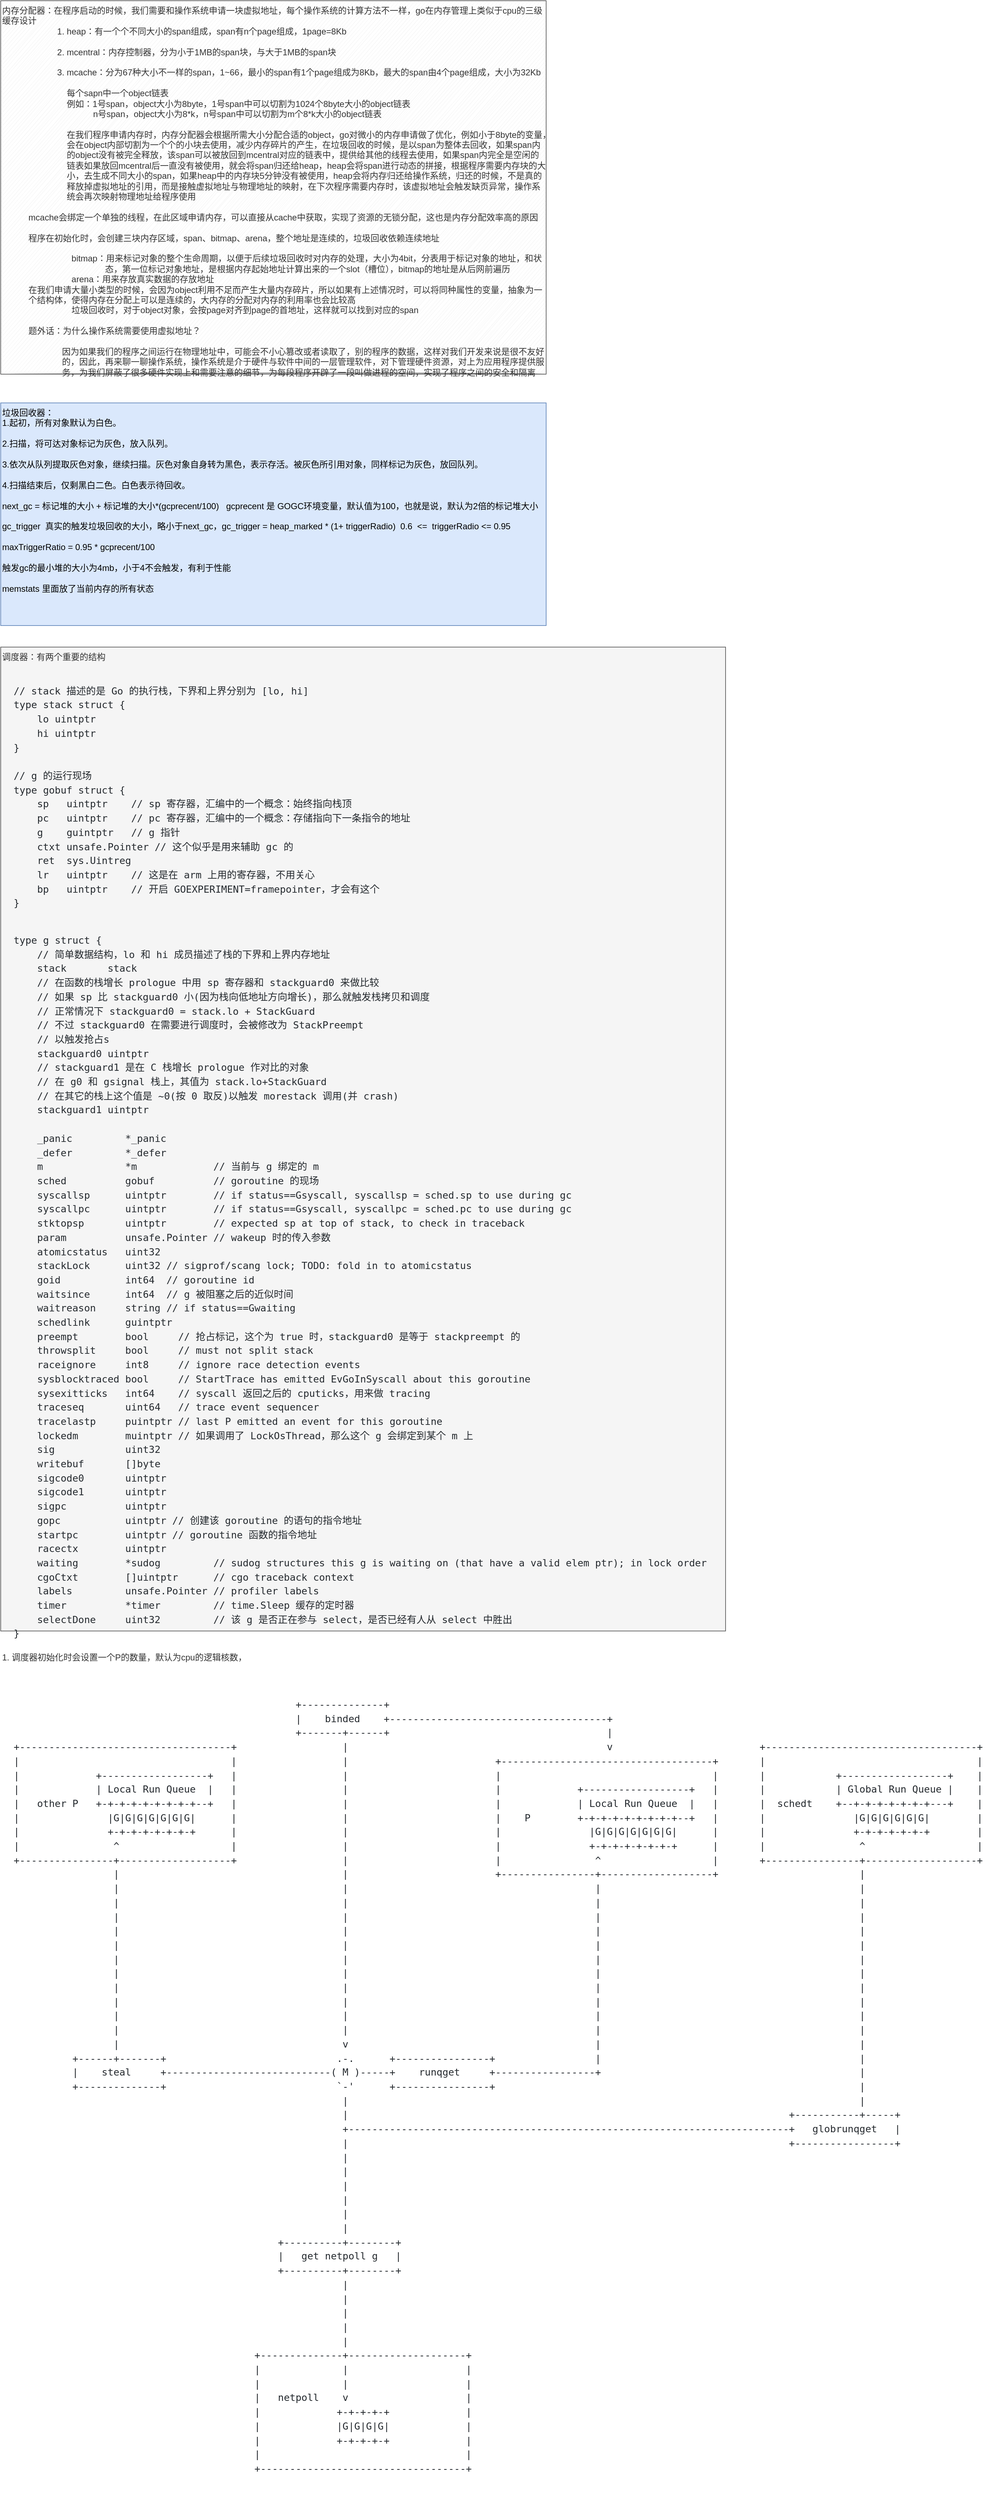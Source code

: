 <mxfile version="14.6.0" type="github">
  <diagram id="aqAW1wouMp0uY8OYH8Mo" name="第 1 页">
    <mxGraphModel dx="1694" dy="1091" grid="1" gridSize="10" guides="1" tooltips="1" connect="1" arrows="1" fold="1" page="1" pageScale="1" pageWidth="827" pageHeight="1169" math="0" shadow="0">
      <root>
        <mxCell id="0" />
        <mxCell id="1" parent="0" />
        <mxCell id="cLW0TqQUn3YsZ3kaBZDo-1" value="内存分配器：在程序启动的时候，我们需要和操作系统申请一块虚拟地址，每个操作系统的计算方法不一样，go在内存管理上类似于cpu的三级&lt;br&gt;缓存设计&lt;br&gt;&amp;nbsp; &amp;nbsp; &amp;nbsp; &amp;nbsp; &amp;nbsp; &amp;nbsp; &amp;nbsp; &amp;nbsp; &amp;nbsp; &amp;nbsp; &amp;nbsp; &amp;nbsp;1. heap：有一个个不同大小的span组成，span有n个page组成，1page=8Kb&lt;br&gt;&lt;br&gt;&amp;nbsp; &amp;nbsp; &amp;nbsp; &amp;nbsp; &amp;nbsp; &amp;nbsp; &amp;nbsp; &amp;nbsp; &amp;nbsp; &amp;nbsp; &amp;nbsp; &amp;nbsp;2. mcentral：内存控制器，分为小于1MB的span块，与大于1MB的span块&lt;br&gt;&lt;br&gt;&amp;nbsp; &amp;nbsp; &amp;nbsp; &amp;nbsp; &amp;nbsp; &amp;nbsp; &amp;nbsp; &amp;nbsp; &amp;nbsp; &amp;nbsp; &amp;nbsp; &amp;nbsp;3. mcache：分为67种大小不一样的span，1~66，最小的span有1个page组成为8Kb，最大的span由4个page组成，大小为32Kb&lt;br&gt;&lt;br&gt;&amp;nbsp; &amp;nbsp; &amp;nbsp; &amp;nbsp; &amp;nbsp; &amp;nbsp; &amp;nbsp; &amp;nbsp; &amp;nbsp; &amp;nbsp; &amp;nbsp; &amp;nbsp; &amp;nbsp; &amp;nbsp;每个sapn中一个object链表&lt;br&gt;&amp;nbsp; &amp;nbsp; &amp;nbsp; &amp;nbsp; &amp;nbsp; &amp;nbsp; &amp;nbsp; &amp;nbsp; &amp;nbsp; &amp;nbsp; &amp;nbsp; &amp;nbsp; &amp;nbsp; &amp;nbsp;例如：1号span，object大小为8byte，1号span中可以切割为1024个8byte大小的object链表&lt;br&gt;&amp;nbsp; &amp;nbsp; &amp;nbsp; &amp;nbsp; &amp;nbsp; &amp;nbsp; &amp;nbsp; &amp;nbsp; &amp;nbsp; &amp;nbsp; &amp;nbsp; &amp;nbsp; &amp;nbsp; &amp;nbsp; &amp;nbsp; &amp;nbsp; &amp;nbsp; &amp;nbsp; &amp;nbsp; n号span，object大小为8*k，n号span中可以切割为m个8*k大小的object链表&lt;br&gt;&lt;br&gt;&amp;nbsp; &amp;nbsp; &amp;nbsp; &amp;nbsp; &amp;nbsp; &amp;nbsp; &amp;nbsp; &amp;nbsp; &amp;nbsp; &amp;nbsp; &amp;nbsp; &amp;nbsp; &amp;nbsp; &amp;nbsp;在我们程序申请内存时，内存分配器会根据所需大小分配合适的object，go对微小的内存申请做了优化，例如小于8byte的变量，&lt;br&gt;&amp;nbsp; &amp;nbsp; &amp;nbsp; &amp;nbsp; &amp;nbsp; &amp;nbsp; &amp;nbsp; &amp;nbsp; &amp;nbsp; &amp;nbsp; &amp;nbsp; &amp;nbsp; &amp;nbsp; &amp;nbsp;会在object内部切割为一个个的小块去使用，减少内存碎片的产生，在垃圾回收的时候，是以span为整体去回收，如果span内&lt;br&gt;&amp;nbsp; &amp;nbsp; &amp;nbsp; &amp;nbsp; &amp;nbsp; &amp;nbsp; &amp;nbsp; &amp;nbsp; &amp;nbsp; &amp;nbsp; &amp;nbsp; &amp;nbsp; &amp;nbsp; &amp;nbsp;的object没有被完全释放，该span可以被放回到mcentral对应的链表中，提供给其他的线程去使用，如果span内完全是空闲的&lt;br&gt;&amp;nbsp; &amp;nbsp; &amp;nbsp; &amp;nbsp; &amp;nbsp; &amp;nbsp; &amp;nbsp; &amp;nbsp; &amp;nbsp; &amp;nbsp; &amp;nbsp; &amp;nbsp; &amp;nbsp; &amp;nbsp;链表如果放回mcentral后一直没有被使用，就会将span归还给heap，heap会将span进行动态的拼接，根据程序需要内存块的大&lt;br&gt;&amp;nbsp; &amp;nbsp; &amp;nbsp; &amp;nbsp; &amp;nbsp; &amp;nbsp; &amp;nbsp; &amp;nbsp; &amp;nbsp; &amp;nbsp; &amp;nbsp; &amp;nbsp; &amp;nbsp; &amp;nbsp;小，去生成不同大小的span，如果heap中的内存块5分钟没有被使用，heap会将内存归还给操作系统，归还的时候，不是真的&lt;br&gt;&amp;nbsp; &amp;nbsp; &amp;nbsp; &amp;nbsp; &amp;nbsp; &amp;nbsp; &amp;nbsp; &amp;nbsp; &amp;nbsp; &amp;nbsp; &amp;nbsp; &amp;nbsp; &amp;nbsp; &amp;nbsp;释放掉虚拟地址的引用，而是接触虚拟地址与物理地址的映射，在下次程序需要内存时，该虚拟地址会触发缺页异常，操作系&lt;br&gt;&amp;nbsp; &amp;nbsp; &amp;nbsp; &amp;nbsp; &amp;nbsp; &amp;nbsp; &amp;nbsp; &amp;nbsp; &amp;nbsp; &amp;nbsp; &amp;nbsp; &amp;nbsp; &amp;nbsp; &amp;nbsp;统会再次映射物理地址给程序使用&lt;br&gt;&amp;nbsp; &amp;nbsp; &amp;nbsp; &amp;nbsp; &amp;nbsp; &amp;nbsp;&lt;br&gt;&amp;nbsp; &amp;nbsp; &amp;nbsp; &amp;nbsp; &amp;nbsp; &amp;nbsp;mcache会绑定一个单独的线程，在此区域申请内存，可以直接从cache中获取，实现了资源的无锁分配，这也是内存分配效率高的原因&lt;br&gt;&amp;nbsp; &amp;nbsp; &amp;nbsp; &amp;nbsp; &amp;nbsp; &amp;nbsp;&lt;br&gt;&amp;nbsp; &amp;nbsp; &amp;nbsp; &amp;nbsp; &amp;nbsp; &amp;nbsp;程序在初始化时，会创建三块内存区域，span、bitmap、arena，整个地址是连续的，垃圾回收依赖连续地址&lt;br&gt;&amp;nbsp; &amp;nbsp; &amp;nbsp; &amp;nbsp; &amp;nbsp; &amp;nbsp; &amp;nbsp; &amp;nbsp; &amp;nbsp; &amp;nbsp; &amp;nbsp; &amp;nbsp; &amp;nbsp;&lt;br&gt;&amp;nbsp; &amp;nbsp; &amp;nbsp; &amp;nbsp; &amp;nbsp; &amp;nbsp; &amp;nbsp; &amp;nbsp; &amp;nbsp; &amp;nbsp; &amp;nbsp; &amp;nbsp; &amp;nbsp; &amp;nbsp; &amp;nbsp;bitmap：用来标记对象的整个生命周期，以便于后续垃圾回收时对内存的处理，大小为4bit，分表用于标记对象的地址，和状&lt;br&gt;&amp;nbsp; &amp;nbsp; &amp;nbsp; &amp;nbsp; &amp;nbsp; &amp;nbsp; &amp;nbsp; &amp;nbsp; &amp;nbsp; &amp;nbsp; &amp;nbsp; &amp;nbsp; &amp;nbsp; &amp;nbsp; &amp;nbsp; &amp;nbsp; &amp;nbsp; &amp;nbsp; &amp;nbsp; &amp;nbsp; &amp;nbsp; &amp;nbsp;态，第一位标记对象地址，是根据内存起始地址计算出来的一个slot（槽位），bitmap的地址是从后网前遍历&lt;br&gt;&amp;nbsp; &amp;nbsp; &amp;nbsp; &amp;nbsp; &amp;nbsp; &amp;nbsp; &amp;nbsp; &amp;nbsp; &amp;nbsp; &amp;nbsp; &amp;nbsp; &amp;nbsp; &amp;nbsp; &amp;nbsp; &amp;nbsp;arena：用来存放真实数据的存放地址&lt;br&gt;&amp;nbsp; &amp;nbsp; &amp;nbsp; &amp;nbsp; &amp;nbsp; &amp;nbsp;在我们申请大量小类型的时候，会因为object利用不足而产生大量内存碎片，所以如果有上述情况时，可以将同种属性的变量，抽象为一&lt;br&gt;&amp;nbsp; &amp;nbsp; &amp;nbsp; &amp;nbsp; &amp;nbsp; &amp;nbsp;个结构体，使得内存在分配上可以是连续的，大内存的分配对内存的利用率也会比较高&lt;br&gt;&amp;nbsp; &amp;nbsp; &amp;nbsp; &amp;nbsp; &amp;nbsp; &amp;nbsp; &amp;nbsp; &amp;nbsp; &amp;nbsp; &amp;nbsp; &amp;nbsp; &amp;nbsp; &amp;nbsp; &amp;nbsp; &amp;nbsp;垃圾回收时，对于object对象，会按page对齐到page的首地址，这样就可以找到对应的span&lt;br&gt;&lt;br&gt;&amp;nbsp; &amp;nbsp; &amp;nbsp; &amp;nbsp; &amp;nbsp; &amp;nbsp;题外话：为什么操作系统需要使用虚拟地址？&lt;br&gt;&lt;br&gt;&amp;nbsp; &amp;nbsp; &amp;nbsp; &amp;nbsp; &amp;nbsp; &amp;nbsp; &amp;nbsp; &amp;nbsp; &amp;nbsp; &amp;nbsp; &amp;nbsp; &amp;nbsp; &amp;nbsp;因为如果我们的程序之间运行在物理地址中，可能会不小心篡改或者读取了，别的程序的数据，这样对我们开发来说是很不友好&lt;br&gt;&amp;nbsp; &amp;nbsp; &amp;nbsp; &amp;nbsp; &amp;nbsp; &amp;nbsp; &amp;nbsp; &amp;nbsp; &amp;nbsp; &amp;nbsp; &amp;nbsp; &amp;nbsp; &amp;nbsp;的，因此，再来聊一聊操作系统，操作系统是介于硬件与软件中间的一层管理软件，对下管理硬件资源，对上为应用程序提供服&lt;br&gt;&amp;nbsp; &amp;nbsp; &amp;nbsp; &amp;nbsp; &amp;nbsp; &amp;nbsp; &amp;nbsp; &amp;nbsp; &amp;nbsp; &amp;nbsp; &amp;nbsp; &amp;nbsp; &amp;nbsp;务，为我们屏蔽了很多硬件实现上和需要注意的细节，为每段程序开辟了一段叫做进程的空间，实现了程序之间的安全和隔离" style="text;align=left;verticalAlign=top;resizable=1;points=[];autosize=1;strokeWidth=1;perimeterSpacing=0;labelBorderColor=none;labelBackgroundColor=none;html=1;fillOpacity=100;fillColor=#f5f5f5;strokeColor=#666666;rounded=0;shadow=0;glass=0;sketch=1;fontColor=#333333;" parent="1" vertex="1">
          <mxGeometry x="40" y="40" width="760" height="520" as="geometry" />
        </mxCell>
        <mxCell id="cLW0TqQUn3YsZ3kaBZDo-2" value="垃圾回收器：&lt;br&gt;&lt;div&gt;1.起初，所有对象默认为白色。&lt;/div&gt;&lt;div&gt;&lt;br&gt;&lt;/div&gt;&lt;div&gt;2.扫描，将可达对象标记为灰色，放入队列。&lt;/div&gt;&lt;div&gt;&lt;br&gt;&lt;/div&gt;&lt;div&gt;3.依次从队列提取灰色对象，继续扫描。&lt;span&gt;灰色对象自身转为黑色，表示存活。&lt;/span&gt;&lt;span&gt;被灰色所引用对象，同样标记为灰色，放回队列。&lt;/span&gt;&lt;/div&gt;&lt;div&gt;&lt;br&gt;&lt;/div&gt;&lt;div&gt;4.扫描结束后，仅剩黑白二色。白色表示待回收。&lt;/div&gt;&lt;div&gt;&lt;br&gt;&lt;/div&gt;&lt;div&gt;next_gc = 标记堆的大小 + 标记堆的大小*(gcprecent/100)&amp;nbsp; &amp;nbsp;gcprecent 是 GOGC环境变量，默认值为100，也就是说，默认为2倍的标记堆大小&lt;/div&gt;&lt;div&gt;&lt;br&gt;&lt;/div&gt;&lt;div&gt;gc_trigger&amp;nbsp; 真实的触发垃圾回收的大小，略小于next_gc，gc_trigger = heap_marked * (1+ triggerRadio)&amp;nbsp; 0.6&amp;nbsp; &amp;lt;=&amp;nbsp; triggerRadio &amp;lt;= 0.95&lt;/div&gt;&lt;div&gt;&lt;br&gt;&lt;/div&gt;&lt;div&gt;maxTriggerRatio = 0.95 * gcprecent/100&lt;/div&gt;&lt;div&gt;&lt;br&gt;&lt;/div&gt;&lt;div&gt;触发gc的最小堆的大小为4mb，小于4不会触发，有利于性能&lt;/div&gt;&lt;div&gt;&lt;br&gt;&lt;/div&gt;&lt;div&gt;memstats 里面放了当前内存的所有状态&lt;/div&gt;&lt;div&gt;&lt;br&gt;&lt;/div&gt;&lt;div&gt;&lt;br&gt;&lt;/div&gt;&lt;div&gt;&lt;br&gt;&lt;/div&gt;&lt;div&gt;&lt;br&gt;&lt;/div&gt;" style="text;html=1;align=left;verticalAlign=top;resizable=0;points=[];autosize=1;fillColor=#dae8fc;strokeColor=#6c8ebf;sketch=0;" parent="1" vertex="1">
          <mxGeometry x="40" y="600" width="760" height="310" as="geometry" />
        </mxCell>
        <mxCell id="cLW0TqQUn3YsZ3kaBZDo-3" value="调度器：有两个重要的结构&lt;br&gt;&lt;br&gt;&lt;pre style=&quot;box-sizing: border-box ; font-family: , &amp;#34;consolas&amp;#34; , &amp;#34;liberation mono&amp;#34; , &amp;#34;menlo&amp;#34; , monospace ; font-size: 13.6px ; margin-top: 0px ; margin-bottom: 0px ; overflow-wrap: normal ; padding: 16px ; overflow: auto ; line-height: 1.45 ; border-radius: 6px ; word-break: normal ; color: rgb(36 , 41 , 46)&quot;&gt;&lt;span class=&quot;pl-c&quot; style=&quot;box-sizing: border-box&quot;&gt;// stack 描述的是 Go 的执行栈，下界和上界分别为 [lo, hi]&lt;/span&gt;&lt;br&gt;&lt;span class=&quot;pl-k&quot; style=&quot;box-sizing: border-box&quot;&gt;type&lt;/span&gt; &lt;span class=&quot;pl-smi&quot; style=&quot;box-sizing: border-box&quot;&gt;stack&lt;/span&gt; &lt;span class=&quot;pl-k&quot; style=&quot;box-sizing: border-box&quot;&gt;struct&lt;/span&gt; {&lt;br&gt;    &lt;span class=&quot;pl-c1&quot; style=&quot;box-sizing: border-box&quot;&gt;lo&lt;/span&gt; &lt;span class=&quot;pl-smi&quot; style=&quot;box-sizing: border-box&quot;&gt;uintptr&lt;/span&gt;&lt;br&gt;    &lt;span class=&quot;pl-c1&quot; style=&quot;box-sizing: border-box&quot;&gt;hi&lt;/span&gt; &lt;span class=&quot;pl-smi&quot; style=&quot;box-sizing: border-box&quot;&gt;uintptr&lt;/span&gt;&lt;br&gt;}&lt;br&gt;&lt;br&gt;&lt;span class=&quot;pl-c&quot; style=&quot;box-sizing: border-box&quot;&gt;// g 的运行现场&lt;/span&gt;&lt;br&gt;&lt;span class=&quot;pl-k&quot; style=&quot;box-sizing: border-box&quot;&gt;type&lt;/span&gt; &lt;span class=&quot;pl-smi&quot; style=&quot;box-sizing: border-box&quot;&gt;gobuf&lt;/span&gt; &lt;span class=&quot;pl-k&quot; style=&quot;box-sizing: border-box&quot;&gt;struct&lt;/span&gt; {&lt;br&gt;    &lt;span class=&quot;pl-c1&quot; style=&quot;box-sizing: border-box&quot;&gt;sp&lt;/span&gt;   &lt;span class=&quot;pl-smi&quot; style=&quot;box-sizing: border-box&quot;&gt;uintptr&lt;/span&gt;    &lt;span class=&quot;pl-c&quot; style=&quot;box-sizing: border-box&quot;&gt;// sp 寄存器，汇编中的一个概念：始终指向栈顶&lt;/span&gt;&lt;br&gt;    &lt;span class=&quot;pl-c1&quot; style=&quot;box-sizing: border-box&quot;&gt;pc&lt;/span&gt;   &lt;span class=&quot;pl-smi&quot; style=&quot;box-sizing: border-box&quot;&gt;uintptr&lt;/span&gt;    &lt;span class=&quot;pl-c&quot; style=&quot;box-sizing: border-box&quot;&gt;// pc 寄存器，汇编中的一个概念：存储指向下一条指令的地址&lt;/span&gt;&lt;br&gt;    &lt;span class=&quot;pl-c1&quot; style=&quot;box-sizing: border-box&quot;&gt;g&lt;/span&gt;    &lt;span class=&quot;pl-smi&quot; style=&quot;box-sizing: border-box&quot;&gt;guintptr&lt;/span&gt;   &lt;span class=&quot;pl-c&quot; style=&quot;box-sizing: border-box&quot;&gt;// g 指针&lt;/span&gt;&lt;br&gt;    &lt;span class=&quot;pl-c1&quot; style=&quot;box-sizing: border-box&quot;&gt;ctxt&lt;/span&gt; unsafe.&lt;span class=&quot;pl-smi&quot; style=&quot;box-sizing: border-box&quot;&gt;Pointer&lt;/span&gt; &lt;span class=&quot;pl-c&quot; style=&quot;box-sizing: border-box&quot;&gt;// 这个似乎是用来辅助 gc 的&lt;/span&gt;&lt;br&gt;    &lt;span class=&quot;pl-c1&quot; style=&quot;box-sizing: border-box&quot;&gt;ret&lt;/span&gt;  sys.&lt;span class=&quot;pl-smi&quot; style=&quot;box-sizing: border-box&quot;&gt;Uintreg&lt;/span&gt;&lt;br&gt;    &lt;span class=&quot;pl-c1&quot; style=&quot;box-sizing: border-box&quot;&gt;lr&lt;/span&gt;   &lt;span class=&quot;pl-smi&quot; style=&quot;box-sizing: border-box&quot;&gt;uintptr&lt;/span&gt;    &lt;span class=&quot;pl-c&quot; style=&quot;box-sizing: border-box&quot;&gt;// 这是在 arm 上用的寄存器，不用关心&lt;/span&gt;&lt;br&gt;    &lt;span class=&quot;pl-c1&quot; style=&quot;box-sizing: border-box&quot;&gt;bp&lt;/span&gt;   &lt;span class=&quot;pl-smi&quot; style=&quot;box-sizing: border-box&quot;&gt;uintptr&lt;/span&gt;    &lt;span class=&quot;pl-c&quot; style=&quot;box-sizing: border-box&quot;&gt;// 开启 GOEXPERIMENT=framepointer，才会有这个&lt;/span&gt;&lt;br&gt;}&lt;/pre&gt;&lt;pre style=&quot;box-sizing: border-box ; font-family: , &amp;#34;consolas&amp;#34; , &amp;#34;liberation mono&amp;#34; , &amp;#34;menlo&amp;#34; , monospace ; font-size: 13.6px ; margin-top: 0px ; margin-bottom: 0px ; overflow-wrap: normal ; padding: 16px ; overflow: auto ; line-height: 1.45 ; border-radius: 6px ; word-break: normal ; color: rgb(36 , 41 , 46)&quot;&gt;&lt;span class=&quot;pl-k&quot; style=&quot;box-sizing: border-box&quot;&gt;type&lt;/span&gt; &lt;span class=&quot;pl-smi&quot; style=&quot;box-sizing: border-box&quot;&gt;g&lt;/span&gt; &lt;span class=&quot;pl-k&quot; style=&quot;box-sizing: border-box&quot;&gt;struct&lt;/span&gt; {&lt;br&gt;    &lt;span class=&quot;pl-c&quot; style=&quot;box-sizing: border-box&quot;&gt;// 简单数据结构，lo 和 hi 成员描述了栈的下界和上界内存地址&lt;/span&gt;&lt;br&gt;    &lt;span class=&quot;pl-c1&quot; style=&quot;box-sizing: border-box&quot;&gt;stack&lt;/span&gt;       &lt;span class=&quot;pl-smi&quot; style=&quot;box-sizing: border-box&quot;&gt;stack&lt;/span&gt;&lt;br&gt;    &lt;span class=&quot;pl-c&quot; style=&quot;box-sizing: border-box&quot;&gt;// 在函数的栈增长 prologue 中用 sp 寄存器和 stackguard0 来做比较&lt;/span&gt;&lt;br&gt;    &lt;span class=&quot;pl-c&quot; style=&quot;box-sizing: border-box&quot;&gt;// 如果 sp 比 stackguard0 小(因为栈向低地址方向增长)，那么就触发栈拷贝和调度&lt;/span&gt;&lt;br&gt;    &lt;span class=&quot;pl-c&quot; style=&quot;box-sizing: border-box&quot;&gt;// 正常情况下 stackguard0 = stack.lo + StackGuard&lt;/span&gt;&lt;br&gt;    &lt;span class=&quot;pl-c&quot; style=&quot;box-sizing: border-box&quot;&gt;// 不过 stackguard0 在需要进行调度时，会被修改为 StackPreempt&lt;/span&gt;&lt;br&gt;    &lt;span class=&quot;pl-c&quot; style=&quot;box-sizing: border-box&quot;&gt;// 以触发抢占s&lt;/span&gt;&lt;br&gt;    &lt;span class=&quot;pl-c1&quot; style=&quot;box-sizing: border-box&quot;&gt;stackguard0&lt;/span&gt; &lt;span class=&quot;pl-smi&quot; style=&quot;box-sizing: border-box&quot;&gt;uintptr&lt;/span&gt;&lt;br&gt;    &lt;span class=&quot;pl-c&quot; style=&quot;box-sizing: border-box&quot;&gt;// stackguard1 是在 C 栈增长 prologue 作对比的对象&lt;/span&gt;&lt;br&gt;    &lt;span class=&quot;pl-c&quot; style=&quot;box-sizing: border-box&quot;&gt;// 在 g0 和 gsignal 栈上，其值为 stack.lo+StackGuard&lt;/span&gt;&lt;br&gt;    &lt;span class=&quot;pl-c&quot; style=&quot;box-sizing: border-box&quot;&gt;// 在其它的栈上这个值是 ~0(按 0 取反)以触发 morestack 调用(并 crash)&lt;/span&gt;&lt;br&gt;    &lt;span class=&quot;pl-c1&quot; style=&quot;box-sizing: border-box&quot;&gt;stackguard1&lt;/span&gt; &lt;span class=&quot;pl-smi&quot; style=&quot;box-sizing: border-box&quot;&gt;uintptr&lt;/span&gt;&lt;br&gt;&lt;br&gt;    &lt;span class=&quot;pl-c1&quot; style=&quot;box-sizing: border-box&quot;&gt;_panic&lt;/span&gt;         &lt;span class=&quot;pl-c1&quot; style=&quot;box-sizing: border-box&quot;&gt;*&lt;/span&gt;&lt;span class=&quot;pl-smi&quot; style=&quot;box-sizing: border-box&quot;&gt;_panic&lt;/span&gt;&lt;br&gt;    &lt;span class=&quot;pl-c1&quot; style=&quot;box-sizing: border-box&quot;&gt;_defer&lt;/span&gt;         &lt;span class=&quot;pl-c1&quot; style=&quot;box-sizing: border-box&quot;&gt;*&lt;/span&gt;&lt;span class=&quot;pl-smi&quot; style=&quot;box-sizing: border-box&quot;&gt;_defer&lt;/span&gt;&lt;br&gt;    &lt;span class=&quot;pl-c1&quot; style=&quot;box-sizing: border-box&quot;&gt;m&lt;/span&gt;              &lt;span class=&quot;pl-c1&quot; style=&quot;box-sizing: border-box&quot;&gt;*&lt;/span&gt;&lt;span class=&quot;pl-smi&quot; style=&quot;box-sizing: border-box&quot;&gt;m&lt;/span&gt;             &lt;span class=&quot;pl-c&quot; style=&quot;box-sizing: border-box&quot;&gt;// 当前与 g 绑定的 m&lt;/span&gt;&lt;br&gt;    &lt;span class=&quot;pl-c1&quot; style=&quot;box-sizing: border-box&quot;&gt;sched&lt;/span&gt;          &lt;span class=&quot;pl-smi&quot; style=&quot;box-sizing: border-box&quot;&gt;gobuf&lt;/span&gt;          &lt;span class=&quot;pl-c&quot; style=&quot;box-sizing: border-box&quot;&gt;// goroutine 的现场&lt;/span&gt;&lt;br&gt;    &lt;span class=&quot;pl-c1&quot; style=&quot;box-sizing: border-box&quot;&gt;syscallsp&lt;/span&gt;      &lt;span class=&quot;pl-smi&quot; style=&quot;box-sizing: border-box&quot;&gt;uintptr&lt;/span&gt;        &lt;span class=&quot;pl-c&quot; style=&quot;box-sizing: border-box&quot;&gt;// if status==Gsyscall, syscallsp = sched.sp to use during gc&lt;/span&gt;&lt;br&gt;    &lt;span class=&quot;pl-c1&quot; style=&quot;box-sizing: border-box&quot;&gt;syscallpc&lt;/span&gt;      &lt;span class=&quot;pl-smi&quot; style=&quot;box-sizing: border-box&quot;&gt;uintptr&lt;/span&gt;        &lt;span class=&quot;pl-c&quot; style=&quot;box-sizing: border-box&quot;&gt;// if status==Gsyscall, syscallpc = sched.pc to use during gc&lt;/span&gt;&lt;br&gt;    &lt;span class=&quot;pl-c1&quot; style=&quot;box-sizing: border-box&quot;&gt;stktopsp&lt;/span&gt;       &lt;span class=&quot;pl-smi&quot; style=&quot;box-sizing: border-box&quot;&gt;uintptr&lt;/span&gt;        &lt;span class=&quot;pl-c&quot; style=&quot;box-sizing: border-box&quot;&gt;// expected sp at top of stack, to check in traceback&lt;/span&gt;&lt;br&gt;    &lt;span class=&quot;pl-c1&quot; style=&quot;box-sizing: border-box&quot;&gt;param&lt;/span&gt;          unsafe.&lt;span class=&quot;pl-smi&quot; style=&quot;box-sizing: border-box&quot;&gt;Pointer&lt;/span&gt; &lt;span class=&quot;pl-c&quot; style=&quot;box-sizing: border-box&quot;&gt;// wakeup 时的传入参数&lt;/span&gt;&lt;br&gt;    &lt;span class=&quot;pl-c1&quot; style=&quot;box-sizing: border-box&quot;&gt;atomicstatus&lt;/span&gt;   &lt;span class=&quot;pl-smi&quot; style=&quot;box-sizing: border-box&quot;&gt;uint32&lt;/span&gt;&lt;br&gt;    &lt;span class=&quot;pl-c1&quot; style=&quot;box-sizing: border-box&quot;&gt;stackLock&lt;/span&gt;      &lt;span class=&quot;pl-smi&quot; style=&quot;box-sizing: border-box&quot;&gt;uint32&lt;/span&gt; &lt;span class=&quot;pl-c&quot; style=&quot;box-sizing: border-box&quot;&gt;// sigprof/scang lock; TODO: fold in to atomicstatus&lt;/span&gt;&lt;br&gt;    &lt;span class=&quot;pl-c1&quot; style=&quot;box-sizing: border-box&quot;&gt;goid&lt;/span&gt;           &lt;span class=&quot;pl-smi&quot; style=&quot;box-sizing: border-box&quot;&gt;int64&lt;/span&gt;  &lt;span class=&quot;pl-c&quot; style=&quot;box-sizing: border-box&quot;&gt;// goroutine id&lt;/span&gt;&lt;br&gt;    &lt;span class=&quot;pl-c1&quot; style=&quot;box-sizing: border-box&quot;&gt;waitsince&lt;/span&gt;      &lt;span class=&quot;pl-smi&quot; style=&quot;box-sizing: border-box&quot;&gt;int64&lt;/span&gt;  &lt;span class=&quot;pl-c&quot; style=&quot;box-sizing: border-box&quot;&gt;// g 被阻塞之后的近似时间&lt;/span&gt;&lt;br&gt;    &lt;span class=&quot;pl-c1&quot; style=&quot;box-sizing: border-box&quot;&gt;waitreason&lt;/span&gt;     &lt;span class=&quot;pl-smi&quot; style=&quot;box-sizing: border-box&quot;&gt;string&lt;/span&gt; &lt;span class=&quot;pl-c&quot; style=&quot;box-sizing: border-box&quot;&gt;// if status==Gwaiting&lt;/span&gt;&lt;br&gt;    &lt;span class=&quot;pl-c1&quot; style=&quot;box-sizing: border-box&quot;&gt;schedlink&lt;/span&gt;      &lt;span class=&quot;pl-smi&quot; style=&quot;box-sizing: border-box&quot;&gt;guintptr&lt;/span&gt;&lt;br&gt;    &lt;span class=&quot;pl-c1&quot; style=&quot;box-sizing: border-box&quot;&gt;preempt&lt;/span&gt;        &lt;span class=&quot;pl-smi&quot; style=&quot;box-sizing: border-box&quot;&gt;bool&lt;/span&gt;     &lt;span class=&quot;pl-c&quot; style=&quot;box-sizing: border-box&quot;&gt;// 抢占标记，这个为 true 时，stackguard0 是等于 stackpreempt 的&lt;/span&gt;&lt;br&gt;    &lt;span class=&quot;pl-c1&quot; style=&quot;box-sizing: border-box&quot;&gt;throwsplit&lt;/span&gt;     &lt;span class=&quot;pl-smi&quot; style=&quot;box-sizing: border-box&quot;&gt;bool&lt;/span&gt;     &lt;span class=&quot;pl-c&quot; style=&quot;box-sizing: border-box&quot;&gt;// must not split stack&lt;/span&gt;&lt;br&gt;    &lt;span class=&quot;pl-c1&quot; style=&quot;box-sizing: border-box&quot;&gt;raceignore&lt;/span&gt;     &lt;span class=&quot;pl-smi&quot; style=&quot;box-sizing: border-box&quot;&gt;int8&lt;/span&gt;     &lt;span class=&quot;pl-c&quot; style=&quot;box-sizing: border-box&quot;&gt;// ignore race detection events&lt;/span&gt;&lt;br&gt;    &lt;span class=&quot;pl-c1&quot; style=&quot;box-sizing: border-box&quot;&gt;sysblocktraced&lt;/span&gt; &lt;span class=&quot;pl-smi&quot; style=&quot;box-sizing: border-box&quot;&gt;bool&lt;/span&gt;     &lt;span class=&quot;pl-c&quot; style=&quot;box-sizing: border-box&quot;&gt;// StartTrace has emitted EvGoInSyscall about this goroutine&lt;/span&gt;&lt;br&gt;    &lt;span class=&quot;pl-c1&quot; style=&quot;box-sizing: border-box&quot;&gt;sysexitticks&lt;/span&gt;   &lt;span class=&quot;pl-smi&quot; style=&quot;box-sizing: border-box&quot;&gt;int64&lt;/span&gt;    &lt;span class=&quot;pl-c&quot; style=&quot;box-sizing: border-box&quot;&gt;// syscall 返回之后的 cputicks，用来做 tracing&lt;/span&gt;&lt;br&gt;    &lt;span class=&quot;pl-c1&quot; style=&quot;box-sizing: border-box&quot;&gt;traceseq&lt;/span&gt;       &lt;span class=&quot;pl-smi&quot; style=&quot;box-sizing: border-box&quot;&gt;uint64&lt;/span&gt;   &lt;span class=&quot;pl-c&quot; style=&quot;box-sizing: border-box&quot;&gt;// trace event sequencer&lt;/span&gt;&lt;br&gt;    &lt;span class=&quot;pl-c1&quot; style=&quot;box-sizing: border-box&quot;&gt;tracelastp&lt;/span&gt;     &lt;span class=&quot;pl-smi&quot; style=&quot;box-sizing: border-box&quot;&gt;puintptr&lt;/span&gt; &lt;span class=&quot;pl-c&quot; style=&quot;box-sizing: border-box&quot;&gt;// last P emitted an event for this goroutine&lt;/span&gt;&lt;br&gt;    &lt;span class=&quot;pl-c1&quot; style=&quot;box-sizing: border-box&quot;&gt;lockedm&lt;/span&gt;        &lt;span class=&quot;pl-smi&quot; style=&quot;box-sizing: border-box&quot;&gt;muintptr&lt;/span&gt; &lt;span class=&quot;pl-c&quot; style=&quot;box-sizing: border-box&quot;&gt;// 如果调用了 LockOsThread，那么这个 g 会绑定到某个 m 上&lt;/span&gt;&lt;br&gt;    &lt;span class=&quot;pl-c1&quot; style=&quot;box-sizing: border-box&quot;&gt;sig&lt;/span&gt;            &lt;span class=&quot;pl-smi&quot; style=&quot;box-sizing: border-box&quot;&gt;uint32&lt;/span&gt;&lt;br&gt;    &lt;span class=&quot;pl-c1&quot; style=&quot;box-sizing: border-box&quot;&gt;writebuf&lt;/span&gt;       []&lt;span class=&quot;pl-smi&quot; style=&quot;box-sizing: border-box&quot;&gt;byte&lt;/span&gt;&lt;br&gt;    &lt;span class=&quot;pl-c1&quot; style=&quot;box-sizing: border-box&quot;&gt;sigcode0&lt;/span&gt;       &lt;span class=&quot;pl-smi&quot; style=&quot;box-sizing: border-box&quot;&gt;uintptr&lt;/span&gt;&lt;br&gt;    &lt;span class=&quot;pl-c1&quot; style=&quot;box-sizing: border-box&quot;&gt;sigcode1&lt;/span&gt;       &lt;span class=&quot;pl-smi&quot; style=&quot;box-sizing: border-box&quot;&gt;uintptr&lt;/span&gt;&lt;br&gt;    &lt;span class=&quot;pl-c1&quot; style=&quot;box-sizing: border-box&quot;&gt;sigpc&lt;/span&gt;          &lt;span class=&quot;pl-smi&quot; style=&quot;box-sizing: border-box&quot;&gt;uintptr&lt;/span&gt;&lt;br&gt;    &lt;span class=&quot;pl-c1&quot; style=&quot;box-sizing: border-box&quot;&gt;gopc&lt;/span&gt;           &lt;span class=&quot;pl-smi&quot; style=&quot;box-sizing: border-box&quot;&gt;uintptr&lt;/span&gt; &lt;span class=&quot;pl-c&quot; style=&quot;box-sizing: border-box&quot;&gt;// 创建该 goroutine 的语句的指令地址&lt;/span&gt;&lt;br&gt;    &lt;span class=&quot;pl-c1&quot; style=&quot;box-sizing: border-box&quot;&gt;startpc&lt;/span&gt;        &lt;span class=&quot;pl-smi&quot; style=&quot;box-sizing: border-box&quot;&gt;uintptr&lt;/span&gt; &lt;span class=&quot;pl-c&quot; style=&quot;box-sizing: border-box&quot;&gt;// goroutine 函数的指令地址&lt;/span&gt;&lt;br&gt;    &lt;span class=&quot;pl-c1&quot; style=&quot;box-sizing: border-box&quot;&gt;racectx&lt;/span&gt;        &lt;span class=&quot;pl-smi&quot; style=&quot;box-sizing: border-box&quot;&gt;uintptr&lt;/span&gt;&lt;br&gt;    &lt;span class=&quot;pl-c1&quot; style=&quot;box-sizing: border-box&quot;&gt;waiting&lt;/span&gt;        &lt;span class=&quot;pl-c1&quot; style=&quot;box-sizing: border-box&quot;&gt;*&lt;/span&gt;&lt;span class=&quot;pl-smi&quot; style=&quot;box-sizing: border-box&quot;&gt;sudog&lt;/span&gt;         &lt;span class=&quot;pl-c&quot; style=&quot;box-sizing: border-box&quot;&gt;// sudog structures this g is waiting on (that have a valid elem ptr); in lock order&lt;/span&gt;&lt;br&gt;    &lt;span class=&quot;pl-c1&quot; style=&quot;box-sizing: border-box&quot;&gt;cgoCtxt&lt;/span&gt;        []&lt;span class=&quot;pl-smi&quot; style=&quot;box-sizing: border-box&quot;&gt;uintptr&lt;/span&gt;      &lt;span class=&quot;pl-c&quot; style=&quot;box-sizing: border-box&quot;&gt;// cgo traceback context&lt;/span&gt;&lt;br&gt;    &lt;span class=&quot;pl-c1&quot; style=&quot;box-sizing: border-box&quot;&gt;labels&lt;/span&gt;         unsafe.&lt;span class=&quot;pl-smi&quot; style=&quot;box-sizing: border-box&quot;&gt;Pointer&lt;/span&gt; &lt;span class=&quot;pl-c&quot; style=&quot;box-sizing: border-box&quot;&gt;// profiler labels&lt;/span&gt;&lt;br&gt;    &lt;span class=&quot;pl-c1&quot; style=&quot;box-sizing: border-box&quot;&gt;timer&lt;/span&gt;          &lt;span class=&quot;pl-c1&quot; style=&quot;box-sizing: border-box&quot;&gt;*&lt;/span&gt;&lt;span class=&quot;pl-smi&quot; style=&quot;box-sizing: border-box&quot;&gt;timer&lt;/span&gt;         &lt;span class=&quot;pl-c&quot; style=&quot;box-sizing: border-box&quot;&gt;// time.Sleep 缓存的定时器&lt;/span&gt;&lt;br&gt;    &lt;span class=&quot;pl-c1&quot; style=&quot;box-sizing: border-box&quot;&gt;selectDone&lt;/span&gt;     &lt;span class=&quot;pl-smi&quot; style=&quot;box-sizing: border-box&quot;&gt;uint32&lt;/span&gt;         &lt;span class=&quot;pl-c&quot; style=&quot;box-sizing: border-box&quot;&gt;// 该 g 是否正在参与 select，是否已经有人从 select 中胜出&lt;/span&gt;&lt;br&gt;}&lt;/pre&gt;1. 调度器初始化时会设置一个P的数量，默认为cpu的逻辑核数，" style="text;html=1;align=left;verticalAlign=top;resizable=0;points=[];autosize=1;fillColor=#f5f5f5;strokeColor=#666666;fontColor=#333333;" parent="1" vertex="1">
          <mxGeometry x="40" y="940" width="1010" height="1370" as="geometry" />
        </mxCell>
        <mxCell id="cLW0TqQUn3YsZ3kaBZDo-5" value="&lt;pre style=&quot;box-sizing: border-box ; font-family: , &amp;#34;consolas&amp;#34; , &amp;#34;liberation mono&amp;#34; , &amp;#34;menlo&amp;#34; , monospace ; font-size: 13.6px ; margin-top: 0px ; margin-bottom: 16px ; overflow-wrap: normal ; padding: 16px ; overflow: auto ; line-height: 1.45 ; border-radius: 6px ; color: rgb(36 , 41 , 46)&quot;&gt;&lt;code style=&quot;box-sizing: border-box ; font-family: , &amp;#34;consolas&amp;#34; , &amp;#34;liberation mono&amp;#34; , &amp;#34;menlo&amp;#34; , monospace ; font-size: 13.6px ; padding: 0px ; margin: 0px ; border-radius: 6px ; word-break: normal ; border: 0px ; display: inline ; overflow: visible ; line-height: inherit ; overflow-wrap: normal&quot;&gt;                                                +--------------+&lt;br&gt;                                                |    binded    +-------------------------------------+&lt;br&gt;                                                +-------+------+                                     |&lt;br&gt;+------------------------------------+                  |                                            v                         +------------------------------------+&lt;br&gt;|                                    |                  |                         +------------------------------------+       |                                    |&lt;br&gt;|             +------------------+   |                  |                         |                                    |       |            +------------------+    |&lt;br&gt;|             | Local Run Queue  |   |                  |                         |             +------------------+   |       |            | Global Run Queue |    |&lt;br&gt;|   other P   +-+-+-+-+-+-+-+-+--+   |                  |                         |             | Local Run Queue  |   |       |  schedt    +--+-+-+-+-+-+-+---+    |&lt;br&gt;|               |G|G|G|G|G|G|G|      |                  |                         |    P        +-+-+-+-+-+-+-+-+--+   |       |               |G|G|G|G|G|G|        |&lt;br&gt;|               +-+-+-+-+-+-+-+      |                  |                         |               |G|G|G|G|G|G|G|      |       |               +-+-+-+-+-+-+        |&lt;br&gt;|                ^                   |                  |                         |               +-+-+-+-+-+-+-+      |       |                ^                   |&lt;br&gt;+----------------+-------------------+                  |                         |                ^                   |       +----------------+-------------------+&lt;br&gt;                 |                                      |                         +----------------+-------------------+                        |&lt;br&gt;                 |                                      |                                          |                                            |&lt;br&gt;                 |                                      |                                          |                                            |&lt;br&gt;                 |                                      |                                          |                                            |&lt;br&gt;                 |                                      |                                          |                                            |&lt;br&gt;                 |                                      |                                          |                                            |&lt;br&gt;                 |                                      |                                          |                                            |&lt;br&gt;                 |                                      |                                          |                                            |&lt;br&gt;                 |                                      |                                          |                                            |&lt;br&gt;                 |                                      |                                          |                                            |&lt;br&gt;                 |                                      |                                          |                                            |&lt;br&gt;                 |                                      |                                          |                                            |&lt;br&gt;                 |                                      v                                          |                                            |&lt;br&gt;          +------+-------+                             .-.      +----------------+                 |                                            |&lt;br&gt;          |    steal     +----------------------------( M )-----+    runqget     +-----------------+                                            |&lt;br&gt;          +--------------+                             `-&#39;      +----------------+                                                              |&lt;br&gt;                                                        |                                                                                       |&lt;br&gt;                                                        |                                                                           +-----------+-----+&lt;br&gt;                                                        +---------------------------------------------------------------------------+   globrunqget   |&lt;br&gt;                                                        |                                                                           +-----------------+&lt;br&gt;                                                        |&lt;br&gt;                                                        |&lt;br&gt;                                                        |&lt;br&gt;                                                        |&lt;br&gt;                                                        |&lt;br&gt;                                                        |&lt;br&gt;                                             +----------+--------+&lt;br&gt;                                             |   get netpoll g   |&lt;br&gt;                                             +----------+--------+&lt;br&gt;                                                        |&lt;br&gt;                                                        |&lt;br&gt;                                                        |&lt;br&gt;                                                        |&lt;br&gt;                                                        |&lt;br&gt;                                         +--------------+--------------------+&lt;br&gt;                                         |              |                    |&lt;br&gt;                                         |              |                    |&lt;br&gt;                                         |   netpoll    v                    |&lt;br&gt;                                         |             +-+-+-+-+             |&lt;br&gt;                                         |             |G|G|G|G|             |&lt;br&gt;                                         |             +-+-+-+-+             |&lt;br&gt;                                         |                                   |&lt;br&gt;                                         +-----------------------------------+&lt;/code&gt;&lt;/pre&gt;" style="text;html=1;align=left;verticalAlign=top;resizable=0;points=[];autosize=1;" parent="1" vertex="1">
          <mxGeometry x="40" y="2380" width="1390" height="1100" as="geometry" />
        </mxCell>
      </root>
    </mxGraphModel>
  </diagram>
</mxfile>
